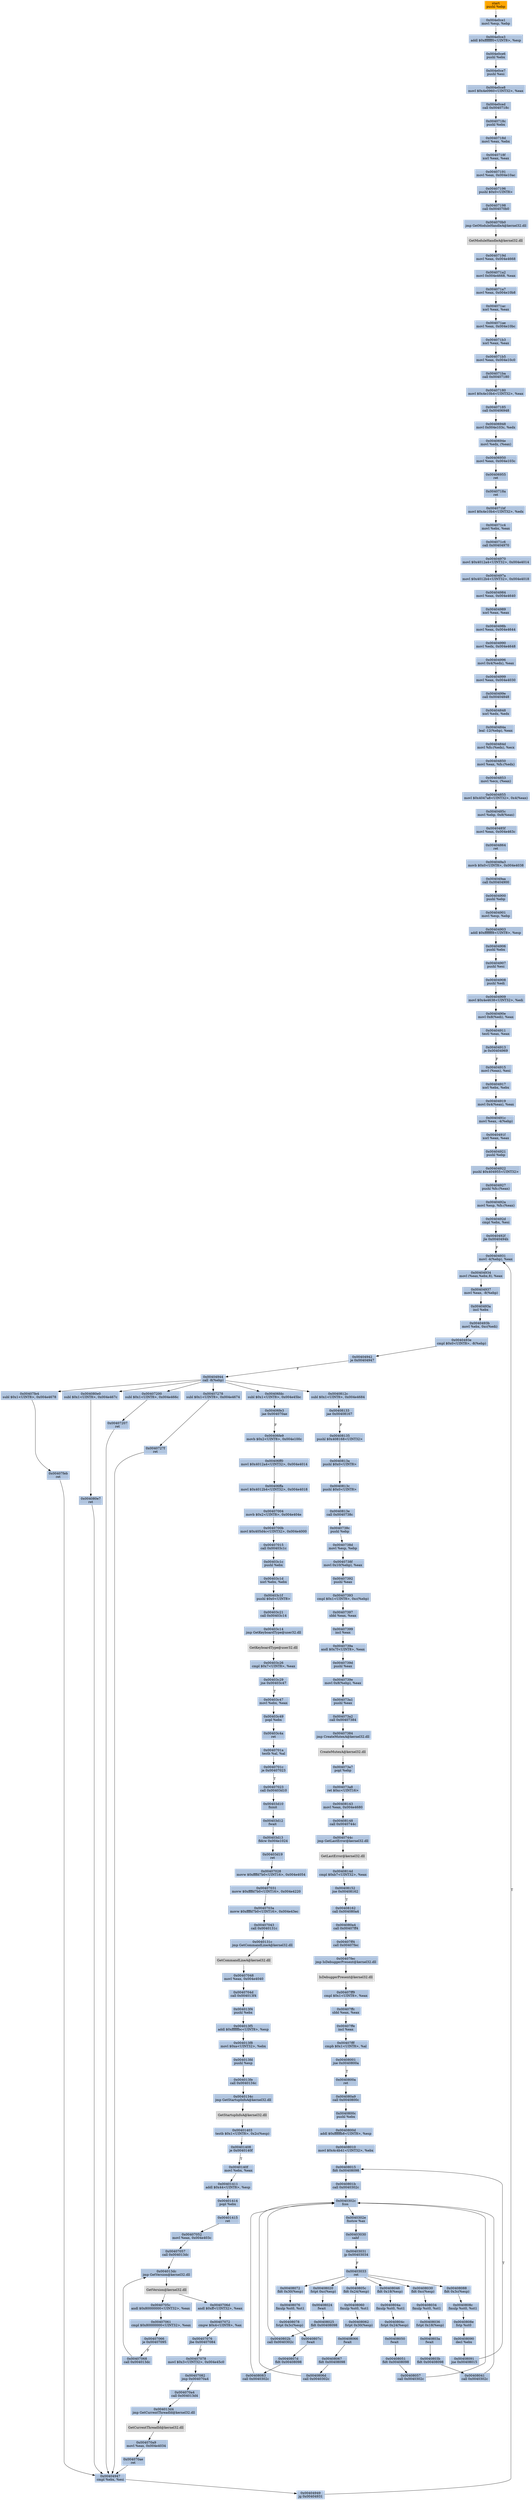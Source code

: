 digraph G {
node[shape=rectangle,style=filled,fillcolor=lightsteelblue,color=lightsteelblue]
bgcolor="transparent"
a0x004e0ce0pushl_ebp[label="start\npushl %ebp",fillcolor="orange",color="lightgrey"];
a0x004e0ce1movl_esp_ebp[label="0x004e0ce1\nmovl %esp, %ebp"];
a0x004e0ce3addl_0xfffffff0UINT8_esp[label="0x004e0ce3\naddl $0xfffffff0<UINT8>, %esp"];
a0x004e0ce6pushl_ebx[label="0x004e0ce6\npushl %ebx"];
a0x004e0ce7pushl_esi[label="0x004e0ce7\npushl %esi"];
a0x004e0ce8movl_0x4e0960UINT32_eax[label="0x004e0ce8\nmovl $0x4e0960<UINT32>, %eax"];
a0x004e0cedcall_0x0040718c[label="0x004e0ced\ncall 0x0040718c"];
a0x0040718cpushl_ebx[label="0x0040718c\npushl %ebx"];
a0x0040718dmovl_eax_ebx[label="0x0040718d\nmovl %eax, %ebx"];
a0x0040718fxorl_eax_eax[label="0x0040718f\nxorl %eax, %eax"];
a0x00407191movl_eax_0x004e10ac[label="0x00407191\nmovl %eax, 0x004e10ac"];
a0x00407196pushl_0x0UINT8[label="0x00407196\npushl $0x0<UINT8>"];
a0x00407198call_0x004070b0[label="0x00407198\ncall 0x004070b0"];
a0x004070b0jmp_GetModuleHandleA_kernel32_dll[label="0x004070b0\njmp GetModuleHandleA@kernel32.dll"];
GetModuleHandleA_kernel32_dll[label="GetModuleHandleA@kernel32.dll",fillcolor="lightgrey",color="lightgrey"];
a0x0040719dmovl_eax_0x004e4668[label="0x0040719d\nmovl %eax, 0x004e4668"];
a0x004071a2movl_0x004e4668_eax[label="0x004071a2\nmovl 0x004e4668, %eax"];
a0x004071a7movl_eax_0x004e10b8[label="0x004071a7\nmovl %eax, 0x004e10b8"];
a0x004071acxorl_eax_eax[label="0x004071ac\nxorl %eax, %eax"];
a0x004071aemovl_eax_0x004e10bc[label="0x004071ae\nmovl %eax, 0x004e10bc"];
a0x004071b3xorl_eax_eax[label="0x004071b3\nxorl %eax, %eax"];
a0x004071b5movl_eax_0x004e10c0[label="0x004071b5\nmovl %eax, 0x004e10c0"];
a0x004071bacall_0x00407180[label="0x004071ba\ncall 0x00407180"];
a0x00407180movl_0x4e10b4UINT32_eax[label="0x00407180\nmovl $0x4e10b4<UINT32>, %eax"];
a0x00407185call_0x00406948[label="0x00407185\ncall 0x00406948"];
a0x00406948movl_0x004e103c_edx[label="0x00406948\nmovl 0x004e103c, %edx"];
a0x0040694emovl_edx_eax_[label="0x0040694e\nmovl %edx, (%eax)"];
a0x00406950movl_eax_0x004e103c[label="0x00406950\nmovl %eax, 0x004e103c"];
a0x00406955ret[label="0x00406955\nret"];
a0x0040718aret[label="0x0040718a\nret"];
a0x004071bfmovl_0x4e10b4UINT32_edx[label="0x004071bf\nmovl $0x4e10b4<UINT32>, %edx"];
a0x004071c4movl_ebx_eax[label="0x004071c4\nmovl %ebx, %eax"];
a0x004071c6call_0x00404970[label="0x004071c6\ncall 0x00404970"];
a0x00404970movl_0x4012a4UINT32_0x004e4014[label="0x00404970\nmovl $0x4012a4<UINT32>, 0x004e4014"];
a0x0040497amovl_0x4012b4UINT32_0x004e4018[label="0x0040497a\nmovl $0x4012b4<UINT32>, 0x004e4018"];
a0x00404984movl_eax_0x004e4640[label="0x00404984\nmovl %eax, 0x004e4640"];
a0x00404989xorl_eax_eax[label="0x00404989\nxorl %eax, %eax"];
a0x0040498bmovl_eax_0x004e4644[label="0x0040498b\nmovl %eax, 0x004e4644"];
a0x00404990movl_edx_0x004e4648[label="0x00404990\nmovl %edx, 0x004e4648"];
a0x00404996movl_0x4edx__eax[label="0x00404996\nmovl 0x4(%edx), %eax"];
a0x00404999movl_eax_0x004e4030[label="0x00404999\nmovl %eax, 0x004e4030"];
a0x0040499ecall_0x00404848[label="0x0040499e\ncall 0x00404848"];
a0x00404848xorl_edx_edx[label="0x00404848\nxorl %edx, %edx"];
a0x0040484aleal__12ebp__eax[label="0x0040484a\nleal -12(%ebp), %eax"];
a0x0040484dmovl_fs_edx__ecx[label="0x0040484d\nmovl %fs:(%edx), %ecx"];
a0x00404850movl_eax_fs_edx_[label="0x00404850\nmovl %eax, %fs:(%edx)"];
a0x00404853movl_ecx_eax_[label="0x00404853\nmovl %ecx, (%eax)"];
a0x00404855movl_0x4047a8UINT32_0x4eax_[label="0x00404855\nmovl $0x4047a8<UINT32>, 0x4(%eax)"];
a0x0040485cmovl_ebp_0x8eax_[label="0x0040485c\nmovl %ebp, 0x8(%eax)"];
a0x0040485fmovl_eax_0x004e463c[label="0x0040485f\nmovl %eax, 0x004e463c"];
a0x00404864ret[label="0x00404864\nret"];
a0x004049a3movb_0x0UINT8_0x004e4038[label="0x004049a3\nmovb $0x0<UINT8>, 0x004e4038"];
a0x004049aacall_0x00404900[label="0x004049aa\ncall 0x00404900"];
a0x00404900pushl_ebp[label="0x00404900\npushl %ebp"];
a0x00404901movl_esp_ebp[label="0x00404901\nmovl %esp, %ebp"];
a0x00404903addl_0xfffffff8UINT8_esp[label="0x00404903\naddl $0xfffffff8<UINT8>, %esp"];
a0x00404906pushl_ebx[label="0x00404906\npushl %ebx"];
a0x00404907pushl_esi[label="0x00404907\npushl %esi"];
a0x00404908pushl_edi[label="0x00404908\npushl %edi"];
a0x00404909movl_0x4e4638UINT32_edi[label="0x00404909\nmovl $0x4e4638<UINT32>, %edi"];
a0x0040490emovl_0x8edi__eax[label="0x0040490e\nmovl 0x8(%edi), %eax"];
a0x00404911testl_eax_eax[label="0x00404911\ntestl %eax, %eax"];
a0x00404913je_0x00404969[label="0x00404913\nje 0x00404969"];
a0x00404915movl_eax__esi[label="0x00404915\nmovl (%eax), %esi"];
a0x00404917xorl_ebx_ebx[label="0x00404917\nxorl %ebx, %ebx"];
a0x00404919movl_0x4eax__eax[label="0x00404919\nmovl 0x4(%eax), %eax"];
a0x0040491cmovl_eax__4ebp_[label="0x0040491c\nmovl %eax, -4(%ebp)"];
a0x0040491fxorl_eax_eax[label="0x0040491f\nxorl %eax, %eax"];
a0x00404921pushl_ebp[label="0x00404921\npushl %ebp"];
a0x00404922pushl_0x404955UINT32[label="0x00404922\npushl $0x404955<UINT32>"];
a0x00404927pushl_fs_eax_[label="0x00404927\npushl %fs:(%eax)"];
a0x0040492amovl_esp_fs_eax_[label="0x0040492a\nmovl %esp, %fs:(%eax)"];
a0x0040492dcmpl_ebx_esi[label="0x0040492d\ncmpl %ebx, %esi"];
a0x0040492fjle_0x0040494b[label="0x0040492f\njle 0x0040494b"];
a0x00404931movl__4ebp__eax[label="0x00404931\nmovl -4(%ebp), %eax"];
a0x00404934movl_eaxebx8__eax[label="0x00404934\nmovl (%eax,%ebx,8), %eax"];
a0x00404937movl_eax__8ebp_[label="0x00404937\nmovl %eax, -8(%ebp)"];
a0x0040493aincl_ebx[label="0x0040493a\nincl %ebx"];
a0x0040493bmovl_ebx_0xcedi_[label="0x0040493b\nmovl %ebx, 0xc(%edi)"];
a0x0040493ecmpl_0x0UINT8__8ebp_[label="0x0040493e\ncmpl $0x0<UINT8>, -8(%ebp)"];
a0x00404942je_0x00404947[label="0x00404942\nje 0x00404947"];
a0x00404944call__8ebp_[label="0x00404944\ncall -8(%ebp)"];
a0x00407200subl_0x1UINT8_0x004e466c[label="0x00407200\nsubl $0x1<UINT8>, 0x004e466c"];
a0x00407207ret[label="0x00407207\nret"];
a0x00404947cmpl_ebx_esi[label="0x00404947\ncmpl %ebx, %esi"];
a0x00404949jg_0x00404931[label="0x00404949\njg 0x00404931"];
a0x00406fdcsubl_0x1UINT8_0x004e45bc[label="0x00406fdc\nsubl $0x1<UINT8>, 0x004e45bc"];
a0x00406fe3jae_0x004070ae[label="0x00406fe3\njae 0x004070ae"];
a0x00406fe9movb_0x2UINT8_0x004e100c[label="0x00406fe9\nmovb $0x2<UINT8>, 0x004e100c"];
a0x00406ff0movl_0x4012a4UINT32_0x004e4014[label="0x00406ff0\nmovl $0x4012a4<UINT32>, 0x004e4014"];
a0x00406ffamovl_0x4012b4UINT32_0x004e4018[label="0x00406ffa\nmovl $0x4012b4<UINT32>, 0x004e4018"];
a0x00407004movb_0x2UINT8_0x004e404e[label="0x00407004\nmovb $0x2<UINT8>, 0x004e404e"];
a0x0040700bmovl_0x405d4cUINT32_0x004e4000[label="0x0040700b\nmovl $0x405d4c<UINT32>, 0x004e4000"];
a0x00407015call_0x00403c1c[label="0x00407015\ncall 0x00403c1c"];
a0x00403c1cpushl_ebx[label="0x00403c1c\npushl %ebx"];
a0x00403c1dxorl_ebx_ebx[label="0x00403c1d\nxorl %ebx, %ebx"];
a0x00403c1fpushl_0x0UINT8[label="0x00403c1f\npushl $0x0<UINT8>"];
a0x00403c21call_0x00403c14[label="0x00403c21\ncall 0x00403c14"];
a0x00403c14jmp_GetKeyboardType_user32_dll[label="0x00403c14\njmp GetKeyboardType@user32.dll"];
GetKeyboardType_user32_dll[label="GetKeyboardType@user32.dll",fillcolor="lightgrey",color="lightgrey"];
a0x00403c26cmpl_0x7UINT8_eax[label="0x00403c26\ncmpl $0x7<UINT8>, %eax"];
a0x00403c29jne_0x00403c47[label="0x00403c29\njne 0x00403c47"];
a0x00403c47movl_ebx_eax[label="0x00403c47\nmovl %ebx, %eax"];
a0x00403c49popl_ebx[label="0x00403c49\npopl %ebx"];
a0x00403c4aret[label="0x00403c4a\nret"];
a0x0040701atestb_al_al[label="0x0040701a\ntestb %al, %al"];
a0x0040701cje_0x00407023[label="0x0040701c\nje 0x00407023"];
a0x00407023call_0x00403d10[label="0x00407023\ncall 0x00403d10"];
a0x00403d10fninit_[label="0x00403d10\nfninit "];
a0x00403d12fwait_[label="0x00403d12\nfwait "];
a0x00403d13fldcw_0x004e1024[label="0x00403d13\nfldcw 0x004e1024"];
a0x00403d19ret[label="0x00403d19\nret"];
a0x00407028movw_0xffffd7b0UINT16_0x004e4054[label="0x00407028\nmovw $0xffffd7b0<UINT16>, 0x004e4054"];
a0x00407031movw_0xffffd7b0UINT16_0x004e4220[label="0x00407031\nmovw $0xffffd7b0<UINT16>, 0x004e4220"];
a0x0040703amovw_0xffffd7b0UINT16_0x004e43ec[label="0x0040703a\nmovw $0xffffd7b0<UINT16>, 0x004e43ec"];
a0x00407043call_0x0040131c[label="0x00407043\ncall 0x0040131c"];
a0x0040131cjmp_GetCommandLineA_kernel32_dll[label="0x0040131c\njmp GetCommandLineA@kernel32.dll"];
GetCommandLineA_kernel32_dll[label="GetCommandLineA@kernel32.dll",fillcolor="lightgrey",color="lightgrey"];
a0x00407048movl_eax_0x004e4040[label="0x00407048\nmovl %eax, 0x004e4040"];
a0x0040704dcall_0x004013f4[label="0x0040704d\ncall 0x004013f4"];
a0x004013f4pushl_ebx[label="0x004013f4\npushl %ebx"];
a0x004013f5addl_0xffffffbcUINT8_esp[label="0x004013f5\naddl $0xffffffbc<UINT8>, %esp"];
a0x004013f8movl_0xaUINT32_ebx[label="0x004013f8\nmovl $0xa<UINT32>, %ebx"];
a0x004013fdpushl_esp[label="0x004013fd\npushl %esp"];
a0x004013fecall_0x0040134c[label="0x004013fe\ncall 0x0040134c"];
a0x0040134cjmp_GetStartupInfoA_kernel32_dll[label="0x0040134c\njmp GetStartupInfoA@kernel32.dll"];
GetStartupInfoA_kernel32_dll[label="GetStartupInfoA@kernel32.dll",fillcolor="lightgrey",color="lightgrey"];
a0x00401403testb_0x1UINT8_0x2cesp_[label="0x00401403\ntestb $0x1<UINT8>, 0x2c(%esp)"];
a0x00401408je_0x0040140f[label="0x00401408\nje 0x0040140f"];
a0x0040140fmovl_ebx_eax[label="0x0040140f\nmovl %ebx, %eax"];
a0x00401411addl_0x44UINT8_esp[label="0x00401411\naddl $0x44<UINT8>, %esp"];
a0x00401414popl_ebx[label="0x00401414\npopl %ebx"];
a0x00401415ret[label="0x00401415\nret"];
a0x00407052movl_eax_0x004e403c[label="0x00407052\nmovl %eax, 0x004e403c"];
a0x00407057call_0x004013dc[label="0x00407057\ncall 0x004013dc"];
a0x004013dcjmp_GetVersion_kernel32_dll[label="0x004013dc\njmp GetVersion@kernel32.dll"];
GetVersion_kernel32_dll[label="GetVersion@kernel32.dll",fillcolor="lightgrey",color="lightgrey"];
a0x0040705candl_0x80000000UINT32_eax[label="0x0040705c\nandl $0x80000000<UINT32>, %eax"];
a0x00407061cmpl_0x80000000UINT32_eax[label="0x00407061\ncmpl $0x80000000<UINT32>, %eax"];
a0x00407066je_0x00407095[label="0x00407066\nje 0x00407095"];
a0x00407068call_0x004013dc[label="0x00407068\ncall 0x004013dc"];
a0x0040706dandl_0xffUINT32_eax[label="0x0040706d\nandl $0xff<UINT32>, %eax"];
a0x00407072cmpw_0x4UINT8_ax[label="0x00407072\ncmpw $0x4<UINT8>, %ax"];
a0x00407076jbe_0x00407084[label="0x00407076\njbe 0x00407084"];
a0x00407078movl_0x3UINT32_0x004e45c0[label="0x00407078\nmovl $0x3<UINT32>, 0x004e45c0"];
a0x00407082jmp_0x004070a4[label="0x00407082\njmp 0x004070a4"];
a0x004070a4call_0x004013d4[label="0x004070a4\ncall 0x004013d4"];
a0x004013d4jmp_GetCurrentThreadId_kernel32_dll[label="0x004013d4\njmp GetCurrentThreadId@kernel32.dll"];
GetCurrentThreadId_kernel32_dll[label="GetCurrentThreadId@kernel32.dll",fillcolor="lightgrey",color="lightgrey"];
a0x004070a9movl_eax_0x004e4034[label="0x004070a9\nmovl %eax, 0x004e4034"];
a0x004070aeret[label="0x004070ae\nret"];
a0x00407278subl_0x1UINT8_0x004e4674[label="0x00407278\nsubl $0x1<UINT8>, 0x004e4674"];
a0x0040727fret[label="0x0040727f\nret"];
a0x00407fe4subl_0x1UINT8_0x004e4678[label="0x00407fe4\nsubl $0x1<UINT8>, 0x004e4678"];
a0x00407febret[label="0x00407feb\nret"];
a0x004080e0subl_0x1UINT8_0x004e467c[label="0x004080e0\nsubl $0x1<UINT8>, 0x004e467c"];
a0x004080e7ret[label="0x004080e7\nret"];
a0x0040812csubl_0x1UINT8_0x004e4684[label="0x0040812c\nsubl $0x1<UINT8>, 0x004e4684"];
a0x00408133jae_0x00408167[label="0x00408133\njae 0x00408167"];
a0x00408135pushl_0x408168UINT32[label="0x00408135\npushl $0x408168<UINT32>"];
a0x0040813apushl_0x0UINT8[label="0x0040813a\npushl $0x0<UINT8>"];
a0x0040813cpushl_0x0UINT8[label="0x0040813c\npushl $0x0<UINT8>"];
a0x0040813ecall_0x0040738c[label="0x0040813e\ncall 0x0040738c"];
a0x0040738cpushl_ebp[label="0x0040738c\npushl %ebp"];
a0x0040738dmovl_esp_ebp[label="0x0040738d\nmovl %esp, %ebp"];
a0x0040738fmovl_0x10ebp__eax[label="0x0040738f\nmovl 0x10(%ebp), %eax"];
a0x00407392pushl_eax[label="0x00407392\npushl %eax"];
a0x00407393cmpl_0x1UINT8_0xcebp_[label="0x00407393\ncmpl $0x1<UINT8>, 0xc(%ebp)"];
a0x00407397sbbl_eax_eax[label="0x00407397\nsbbl %eax, %eax"];
a0x00407399incl_eax[label="0x00407399\nincl %eax"];
a0x0040739aandl_0x7fUINT8_eax[label="0x0040739a\nandl $0x7f<UINT8>, %eax"];
a0x0040739dpushl_eax[label="0x0040739d\npushl %eax"];
a0x0040739emovl_0x8ebp__eax[label="0x0040739e\nmovl 0x8(%ebp), %eax"];
a0x004073a1pushl_eax[label="0x004073a1\npushl %eax"];
a0x004073a2call_0x00407384[label="0x004073a2\ncall 0x00407384"];
a0x00407384jmp_CreateMutexA_kernel32_dll[label="0x00407384\njmp CreateMutexA@kernel32.dll"];
CreateMutexA_kernel32_dll[label="CreateMutexA@kernel32.dll",fillcolor="lightgrey",color="lightgrey"];
a0x004073a7popl_ebp[label="0x004073a7\npopl %ebp"];
a0x004073a8ret_0xcUINT16[label="0x004073a8\nret $0xc<UINT16>"];
a0x00408143movl_eax_0x004e4680[label="0x00408143\nmovl %eax, 0x004e4680"];
a0x00408148call_0x0040744c[label="0x00408148\ncall 0x0040744c"];
a0x0040744cjmp_GetLastError_kernel32_dll[label="0x0040744c\njmp GetLastError@kernel32.dll"];
GetLastError_kernel32_dll[label="GetLastError@kernel32.dll",fillcolor="lightgrey",color="lightgrey"];
a0x0040814dcmpl_0xb7UINT32_eax[label="0x0040814d\ncmpl $0xb7<UINT32>, %eax"];
a0x00408152jne_0x00408162[label="0x00408152\njne 0x00408162"];
a0x00408162call_0x004080a4[label="0x00408162\ncall 0x004080a4"];
a0x004080a4call_0x00407ff4[label="0x004080a4\ncall 0x00407ff4"];
a0x00407ff4call_0x00407fec[label="0x00407ff4\ncall 0x00407fec"];
a0x00407fecjmp_IsDebuggerPresent_kernel32_dll[label="0x00407fec\njmp IsDebuggerPresent@kernel32.dll"];
IsDebuggerPresent_kernel32_dll[label="IsDebuggerPresent@kernel32.dll",fillcolor="lightgrey",color="lightgrey"];
a0x00407ff9cmpl_0x1UINT8_eax[label="0x00407ff9\ncmpl $0x1<UINT8>, %eax"];
a0x00407ffcsbbl_eax_eax[label="0x00407ffc\nsbbl %eax, %eax"];
a0x00407ffeincl_eax[label="0x00407ffe\nincl %eax"];
a0x00407fffcmpb_0x1UINT8_al[label="0x00407fff\ncmpb $0x1<UINT8>, %al"];
a0x00408001jne_0x0040800a[label="0x00408001\njne 0x0040800a"];
a0x0040800aret[label="0x0040800a\nret"];
a0x004080a9call_0x0040800c[label="0x004080a9\ncall 0x0040800c"];
a0x0040800cpushl_ebx[label="0x0040800c\npushl %ebx"];
a0x0040800daddl_0xffffffb8UINT8_esp[label="0x0040800d\naddl $0xffffffb8<UINT8>, %esp"];
a0x00408010movl_0x4c4b41UINT32_ebx[label="0x00408010\nmovl $0x4c4b41<UINT32>, %ebx"];
a0x00408015fldt_0x00408098[label="0x00408015\nfldt 0x00408098"];
a0x0040801bcall_0x0040302c[label="0x0040801b\ncall 0x0040302c"];
a0x0040302cfcos_[label="0x0040302c\nfcos "];
a0x0040302efnstsw_ax[label="0x0040302e\nfnstsw %ax"];
a0x00403030sahf_[label="0x00403030\nsahf "];
a0x00403031jp_0x00403034[label="0x00403031\njp 0x00403034"];
a0x00403033ret[label="0x00403033\nret"];
a0x00408020fstpt_0xcesp_[label="0x00408020\nfstpt 0xc(%esp)"];
a0x00408024fwait_[label="0x00408024\nfwait "];
a0x00408025fldt_0x00408098[label="0x00408025\nfldt 0x00408098"];
a0x0040802bcall_0x0040302c[label="0x0040802b\ncall 0x0040302c"];
a0x00408030fldt_0xcesp_[label="0x00408030\nfldt 0xc(%esp)"];
a0x00408034fmulp_st0_st1[label="0x00408034\nfmulp %st0, %st1"];
a0x00408036fstpt_0x18esp_[label="0x00408036\nfstpt 0x18(%esp)"];
a0x0040803afwait_[label="0x0040803a\nfwait "];
a0x0040803bfldt_0x00408098[label="0x0040803b\nfldt 0x00408098"];
a0x00408041call_0x0040302c[label="0x00408041\ncall 0x0040302c"];
a0x00408046fldt_0x18esp_[label="0x00408046\nfldt 0x18(%esp)"];
a0x0040804afmulp_st0_st1[label="0x0040804a\nfmulp %st0, %st1"];
a0x0040804cfstpt_0x24esp_[label="0x0040804c\nfstpt 0x24(%esp)"];
a0x00408050fwait_[label="0x00408050\nfwait "];
a0x00408051fldt_0x00408098[label="0x00408051\nfldt 0x00408098"];
a0x00408057call_0x0040302c[label="0x00408057\ncall 0x0040302c"];
a0x0040805cfldt_0x24esp_[label="0x0040805c\nfldt 0x24(%esp)"];
a0x00408060fmulp_st0_st1[label="0x00408060\nfmulp %st0, %st1"];
a0x00408062fstpt_0x30esp_[label="0x00408062\nfstpt 0x30(%esp)"];
a0x00408066fwait_[label="0x00408066\nfwait "];
a0x00408067fldt_0x00408098[label="0x00408067\nfldt 0x00408098"];
a0x0040806dcall_0x0040302c[label="0x0040806d\ncall 0x0040302c"];
a0x00408072fldt_0x30esp_[label="0x00408072\nfldt 0x30(%esp)"];
a0x00408076fmulp_st0_st1[label="0x00408076\nfmulp %st0, %st1"];
a0x00408078fstpt_0x3cesp_[label="0x00408078\nfstpt 0x3c(%esp)"];
a0x0040807cfwait_[label="0x0040807c\nfwait "];
a0x0040807dfldt_0x00408098[label="0x0040807d\nfldt 0x00408098"];
a0x00408083call_0x0040302c[label="0x00408083\ncall 0x0040302c"];
a0x00408088fldt_0x3cesp_[label="0x00408088\nfldt 0x3c(%esp)"];
a0x0040808cfmulp_st0_st1[label="0x0040808c\nfmulp %st0, %st1"];
a0x0040808efstp_st0[label="0x0040808e\nfstp %st0"];
a0x00408090decl_ebx[label="0x00408090\ndecl %ebx"];
a0x00408091jne_0x00408015[label="0x00408091\njne 0x00408015"];
a0x004e0ce0pushl_ebp -> a0x004e0ce1movl_esp_ebp [color="#000000"];
a0x004e0ce1movl_esp_ebp -> a0x004e0ce3addl_0xfffffff0UINT8_esp [color="#000000"];
a0x004e0ce3addl_0xfffffff0UINT8_esp -> a0x004e0ce6pushl_ebx [color="#000000"];
a0x004e0ce6pushl_ebx -> a0x004e0ce7pushl_esi [color="#000000"];
a0x004e0ce7pushl_esi -> a0x004e0ce8movl_0x4e0960UINT32_eax [color="#000000"];
a0x004e0ce8movl_0x4e0960UINT32_eax -> a0x004e0cedcall_0x0040718c [color="#000000"];
a0x004e0cedcall_0x0040718c -> a0x0040718cpushl_ebx [color="#000000"];
a0x0040718cpushl_ebx -> a0x0040718dmovl_eax_ebx [color="#000000"];
a0x0040718dmovl_eax_ebx -> a0x0040718fxorl_eax_eax [color="#000000"];
a0x0040718fxorl_eax_eax -> a0x00407191movl_eax_0x004e10ac [color="#000000"];
a0x00407191movl_eax_0x004e10ac -> a0x00407196pushl_0x0UINT8 [color="#000000"];
a0x00407196pushl_0x0UINT8 -> a0x00407198call_0x004070b0 [color="#000000"];
a0x00407198call_0x004070b0 -> a0x004070b0jmp_GetModuleHandleA_kernel32_dll [color="#000000"];
a0x004070b0jmp_GetModuleHandleA_kernel32_dll -> GetModuleHandleA_kernel32_dll [color="#000000"];
GetModuleHandleA_kernel32_dll -> a0x0040719dmovl_eax_0x004e4668 [color="#000000"];
a0x0040719dmovl_eax_0x004e4668 -> a0x004071a2movl_0x004e4668_eax [color="#000000"];
a0x004071a2movl_0x004e4668_eax -> a0x004071a7movl_eax_0x004e10b8 [color="#000000"];
a0x004071a7movl_eax_0x004e10b8 -> a0x004071acxorl_eax_eax [color="#000000"];
a0x004071acxorl_eax_eax -> a0x004071aemovl_eax_0x004e10bc [color="#000000"];
a0x004071aemovl_eax_0x004e10bc -> a0x004071b3xorl_eax_eax [color="#000000"];
a0x004071b3xorl_eax_eax -> a0x004071b5movl_eax_0x004e10c0 [color="#000000"];
a0x004071b5movl_eax_0x004e10c0 -> a0x004071bacall_0x00407180 [color="#000000"];
a0x004071bacall_0x00407180 -> a0x00407180movl_0x4e10b4UINT32_eax [color="#000000"];
a0x00407180movl_0x4e10b4UINT32_eax -> a0x00407185call_0x00406948 [color="#000000"];
a0x00407185call_0x00406948 -> a0x00406948movl_0x004e103c_edx [color="#000000"];
a0x00406948movl_0x004e103c_edx -> a0x0040694emovl_edx_eax_ [color="#000000"];
a0x0040694emovl_edx_eax_ -> a0x00406950movl_eax_0x004e103c [color="#000000"];
a0x00406950movl_eax_0x004e103c -> a0x00406955ret [color="#000000"];
a0x00406955ret -> a0x0040718aret [color="#000000"];
a0x0040718aret -> a0x004071bfmovl_0x4e10b4UINT32_edx [color="#000000"];
a0x004071bfmovl_0x4e10b4UINT32_edx -> a0x004071c4movl_ebx_eax [color="#000000"];
a0x004071c4movl_ebx_eax -> a0x004071c6call_0x00404970 [color="#000000"];
a0x004071c6call_0x00404970 -> a0x00404970movl_0x4012a4UINT32_0x004e4014 [color="#000000"];
a0x00404970movl_0x4012a4UINT32_0x004e4014 -> a0x0040497amovl_0x4012b4UINT32_0x004e4018 [color="#000000"];
a0x0040497amovl_0x4012b4UINT32_0x004e4018 -> a0x00404984movl_eax_0x004e4640 [color="#000000"];
a0x00404984movl_eax_0x004e4640 -> a0x00404989xorl_eax_eax [color="#000000"];
a0x00404989xorl_eax_eax -> a0x0040498bmovl_eax_0x004e4644 [color="#000000"];
a0x0040498bmovl_eax_0x004e4644 -> a0x00404990movl_edx_0x004e4648 [color="#000000"];
a0x00404990movl_edx_0x004e4648 -> a0x00404996movl_0x4edx__eax [color="#000000"];
a0x00404996movl_0x4edx__eax -> a0x00404999movl_eax_0x004e4030 [color="#000000"];
a0x00404999movl_eax_0x004e4030 -> a0x0040499ecall_0x00404848 [color="#000000"];
a0x0040499ecall_0x00404848 -> a0x00404848xorl_edx_edx [color="#000000"];
a0x00404848xorl_edx_edx -> a0x0040484aleal__12ebp__eax [color="#000000"];
a0x0040484aleal__12ebp__eax -> a0x0040484dmovl_fs_edx__ecx [color="#000000"];
a0x0040484dmovl_fs_edx__ecx -> a0x00404850movl_eax_fs_edx_ [color="#000000"];
a0x00404850movl_eax_fs_edx_ -> a0x00404853movl_ecx_eax_ [color="#000000"];
a0x00404853movl_ecx_eax_ -> a0x00404855movl_0x4047a8UINT32_0x4eax_ [color="#000000"];
a0x00404855movl_0x4047a8UINT32_0x4eax_ -> a0x0040485cmovl_ebp_0x8eax_ [color="#000000"];
a0x0040485cmovl_ebp_0x8eax_ -> a0x0040485fmovl_eax_0x004e463c [color="#000000"];
a0x0040485fmovl_eax_0x004e463c -> a0x00404864ret [color="#000000"];
a0x00404864ret -> a0x004049a3movb_0x0UINT8_0x004e4038 [color="#000000"];
a0x004049a3movb_0x0UINT8_0x004e4038 -> a0x004049aacall_0x00404900 [color="#000000"];
a0x004049aacall_0x00404900 -> a0x00404900pushl_ebp [color="#000000"];
a0x00404900pushl_ebp -> a0x00404901movl_esp_ebp [color="#000000"];
a0x00404901movl_esp_ebp -> a0x00404903addl_0xfffffff8UINT8_esp [color="#000000"];
a0x00404903addl_0xfffffff8UINT8_esp -> a0x00404906pushl_ebx [color="#000000"];
a0x00404906pushl_ebx -> a0x00404907pushl_esi [color="#000000"];
a0x00404907pushl_esi -> a0x00404908pushl_edi [color="#000000"];
a0x00404908pushl_edi -> a0x00404909movl_0x4e4638UINT32_edi [color="#000000"];
a0x00404909movl_0x4e4638UINT32_edi -> a0x0040490emovl_0x8edi__eax [color="#000000"];
a0x0040490emovl_0x8edi__eax -> a0x00404911testl_eax_eax [color="#000000"];
a0x00404911testl_eax_eax -> a0x00404913je_0x00404969 [color="#000000"];
a0x00404913je_0x00404969 -> a0x00404915movl_eax__esi [color="#000000",label="F"];
a0x00404915movl_eax__esi -> a0x00404917xorl_ebx_ebx [color="#000000"];
a0x00404917xorl_ebx_ebx -> a0x00404919movl_0x4eax__eax [color="#000000"];
a0x00404919movl_0x4eax__eax -> a0x0040491cmovl_eax__4ebp_ [color="#000000"];
a0x0040491cmovl_eax__4ebp_ -> a0x0040491fxorl_eax_eax [color="#000000"];
a0x0040491fxorl_eax_eax -> a0x00404921pushl_ebp [color="#000000"];
a0x00404921pushl_ebp -> a0x00404922pushl_0x404955UINT32 [color="#000000"];
a0x00404922pushl_0x404955UINT32 -> a0x00404927pushl_fs_eax_ [color="#000000"];
a0x00404927pushl_fs_eax_ -> a0x0040492amovl_esp_fs_eax_ [color="#000000"];
a0x0040492amovl_esp_fs_eax_ -> a0x0040492dcmpl_ebx_esi [color="#000000"];
a0x0040492dcmpl_ebx_esi -> a0x0040492fjle_0x0040494b [color="#000000"];
a0x0040492fjle_0x0040494b -> a0x00404931movl__4ebp__eax [color="#000000",label="F"];
a0x00404931movl__4ebp__eax -> a0x00404934movl_eaxebx8__eax [color="#000000"];
a0x00404934movl_eaxebx8__eax -> a0x00404937movl_eax__8ebp_ [color="#000000"];
a0x00404937movl_eax__8ebp_ -> a0x0040493aincl_ebx [color="#000000"];
a0x0040493aincl_ebx -> a0x0040493bmovl_ebx_0xcedi_ [color="#000000"];
a0x0040493bmovl_ebx_0xcedi_ -> a0x0040493ecmpl_0x0UINT8__8ebp_ [color="#000000"];
a0x0040493ecmpl_0x0UINT8__8ebp_ -> a0x00404942je_0x00404947 [color="#000000"];
a0x00404942je_0x00404947 -> a0x00404944call__8ebp_ [color="#000000",label="F"];
a0x00404944call__8ebp_ -> a0x00407200subl_0x1UINT8_0x004e466c [color="#000000"];
a0x00407200subl_0x1UINT8_0x004e466c -> a0x00407207ret [color="#000000"];
a0x00407207ret -> a0x00404947cmpl_ebx_esi [color="#000000"];
a0x00404947cmpl_ebx_esi -> a0x00404949jg_0x00404931 [color="#000000"];
a0x00404949jg_0x00404931 -> a0x00404931movl__4ebp__eax [color="#000000",label="T"];
a0x00404944call__8ebp_ -> a0x00406fdcsubl_0x1UINT8_0x004e45bc [color="#000000"];
a0x00406fdcsubl_0x1UINT8_0x004e45bc -> a0x00406fe3jae_0x004070ae [color="#000000"];
a0x00406fe3jae_0x004070ae -> a0x00406fe9movb_0x2UINT8_0x004e100c [color="#000000",label="F"];
a0x00406fe9movb_0x2UINT8_0x004e100c -> a0x00406ff0movl_0x4012a4UINT32_0x004e4014 [color="#000000"];
a0x00406ff0movl_0x4012a4UINT32_0x004e4014 -> a0x00406ffamovl_0x4012b4UINT32_0x004e4018 [color="#000000"];
a0x00406ffamovl_0x4012b4UINT32_0x004e4018 -> a0x00407004movb_0x2UINT8_0x004e404e [color="#000000"];
a0x00407004movb_0x2UINT8_0x004e404e -> a0x0040700bmovl_0x405d4cUINT32_0x004e4000 [color="#000000"];
a0x0040700bmovl_0x405d4cUINT32_0x004e4000 -> a0x00407015call_0x00403c1c [color="#000000"];
a0x00407015call_0x00403c1c -> a0x00403c1cpushl_ebx [color="#000000"];
a0x00403c1cpushl_ebx -> a0x00403c1dxorl_ebx_ebx [color="#000000"];
a0x00403c1dxorl_ebx_ebx -> a0x00403c1fpushl_0x0UINT8 [color="#000000"];
a0x00403c1fpushl_0x0UINT8 -> a0x00403c21call_0x00403c14 [color="#000000"];
a0x00403c21call_0x00403c14 -> a0x00403c14jmp_GetKeyboardType_user32_dll [color="#000000"];
a0x00403c14jmp_GetKeyboardType_user32_dll -> GetKeyboardType_user32_dll [color="#000000"];
GetKeyboardType_user32_dll -> a0x00403c26cmpl_0x7UINT8_eax [color="#000000"];
a0x00403c26cmpl_0x7UINT8_eax -> a0x00403c29jne_0x00403c47 [color="#000000"];
a0x00403c29jne_0x00403c47 -> a0x00403c47movl_ebx_eax [color="#000000",label="T"];
a0x00403c47movl_ebx_eax -> a0x00403c49popl_ebx [color="#000000"];
a0x00403c49popl_ebx -> a0x00403c4aret [color="#000000"];
a0x00403c4aret -> a0x0040701atestb_al_al [color="#000000"];
a0x0040701atestb_al_al -> a0x0040701cje_0x00407023 [color="#000000"];
a0x0040701cje_0x00407023 -> a0x00407023call_0x00403d10 [color="#000000",label="T"];
a0x00407023call_0x00403d10 -> a0x00403d10fninit_ [color="#000000"];
a0x00403d10fninit_ -> a0x00403d12fwait_ [color="#000000"];
a0x00403d12fwait_ -> a0x00403d13fldcw_0x004e1024 [color="#000000"];
a0x00403d13fldcw_0x004e1024 -> a0x00403d19ret [color="#000000"];
a0x00403d19ret -> a0x00407028movw_0xffffd7b0UINT16_0x004e4054 [color="#000000"];
a0x00407028movw_0xffffd7b0UINT16_0x004e4054 -> a0x00407031movw_0xffffd7b0UINT16_0x004e4220 [color="#000000"];
a0x00407031movw_0xffffd7b0UINT16_0x004e4220 -> a0x0040703amovw_0xffffd7b0UINT16_0x004e43ec [color="#000000"];
a0x0040703amovw_0xffffd7b0UINT16_0x004e43ec -> a0x00407043call_0x0040131c [color="#000000"];
a0x00407043call_0x0040131c -> a0x0040131cjmp_GetCommandLineA_kernel32_dll [color="#000000"];
a0x0040131cjmp_GetCommandLineA_kernel32_dll -> GetCommandLineA_kernel32_dll [color="#000000"];
GetCommandLineA_kernel32_dll -> a0x00407048movl_eax_0x004e4040 [color="#000000"];
a0x00407048movl_eax_0x004e4040 -> a0x0040704dcall_0x004013f4 [color="#000000"];
a0x0040704dcall_0x004013f4 -> a0x004013f4pushl_ebx [color="#000000"];
a0x004013f4pushl_ebx -> a0x004013f5addl_0xffffffbcUINT8_esp [color="#000000"];
a0x004013f5addl_0xffffffbcUINT8_esp -> a0x004013f8movl_0xaUINT32_ebx [color="#000000"];
a0x004013f8movl_0xaUINT32_ebx -> a0x004013fdpushl_esp [color="#000000"];
a0x004013fdpushl_esp -> a0x004013fecall_0x0040134c [color="#000000"];
a0x004013fecall_0x0040134c -> a0x0040134cjmp_GetStartupInfoA_kernel32_dll [color="#000000"];
a0x0040134cjmp_GetStartupInfoA_kernel32_dll -> GetStartupInfoA_kernel32_dll [color="#000000"];
GetStartupInfoA_kernel32_dll -> a0x00401403testb_0x1UINT8_0x2cesp_ [color="#000000"];
a0x00401403testb_0x1UINT8_0x2cesp_ -> a0x00401408je_0x0040140f [color="#000000"];
a0x00401408je_0x0040140f -> a0x0040140fmovl_ebx_eax [color="#000000",label="T"];
a0x0040140fmovl_ebx_eax -> a0x00401411addl_0x44UINT8_esp [color="#000000"];
a0x00401411addl_0x44UINT8_esp -> a0x00401414popl_ebx [color="#000000"];
a0x00401414popl_ebx -> a0x00401415ret [color="#000000"];
a0x00401415ret -> a0x00407052movl_eax_0x004e403c [color="#000000"];
a0x00407052movl_eax_0x004e403c -> a0x00407057call_0x004013dc [color="#000000"];
a0x00407057call_0x004013dc -> a0x004013dcjmp_GetVersion_kernel32_dll [color="#000000"];
a0x004013dcjmp_GetVersion_kernel32_dll -> GetVersion_kernel32_dll [color="#000000"];
GetVersion_kernel32_dll -> a0x0040705candl_0x80000000UINT32_eax [color="#000000"];
a0x0040705candl_0x80000000UINT32_eax -> a0x00407061cmpl_0x80000000UINT32_eax [color="#000000"];
a0x00407061cmpl_0x80000000UINT32_eax -> a0x00407066je_0x00407095 [color="#000000"];
a0x00407066je_0x00407095 -> a0x00407068call_0x004013dc [color="#000000",label="F"];
a0x00407068call_0x004013dc -> a0x004013dcjmp_GetVersion_kernel32_dll [color="#000000"];
GetVersion_kernel32_dll -> a0x0040706dandl_0xffUINT32_eax [color="#000000"];
a0x0040706dandl_0xffUINT32_eax -> a0x00407072cmpw_0x4UINT8_ax [color="#000000"];
a0x00407072cmpw_0x4UINT8_ax -> a0x00407076jbe_0x00407084 [color="#000000"];
a0x00407076jbe_0x00407084 -> a0x00407078movl_0x3UINT32_0x004e45c0 [color="#000000",label="F"];
a0x00407078movl_0x3UINT32_0x004e45c0 -> a0x00407082jmp_0x004070a4 [color="#000000"];
a0x00407082jmp_0x004070a4 -> a0x004070a4call_0x004013d4 [color="#000000"];
a0x004070a4call_0x004013d4 -> a0x004013d4jmp_GetCurrentThreadId_kernel32_dll [color="#000000"];
a0x004013d4jmp_GetCurrentThreadId_kernel32_dll -> GetCurrentThreadId_kernel32_dll [color="#000000"];
GetCurrentThreadId_kernel32_dll -> a0x004070a9movl_eax_0x004e4034 [color="#000000"];
a0x004070a9movl_eax_0x004e4034 -> a0x004070aeret [color="#000000"];
a0x004070aeret -> a0x00404947cmpl_ebx_esi [color="#000000"];
a0x00404944call__8ebp_ -> a0x00407278subl_0x1UINT8_0x004e4674 [color="#000000"];
a0x00407278subl_0x1UINT8_0x004e4674 -> a0x0040727fret [color="#000000"];
a0x0040727fret -> a0x00404947cmpl_ebx_esi [color="#000000"];
a0x00404944call__8ebp_ -> a0x00407fe4subl_0x1UINT8_0x004e4678 [color="#000000"];
a0x00407fe4subl_0x1UINT8_0x004e4678 -> a0x00407febret [color="#000000"];
a0x00407febret -> a0x00404947cmpl_ebx_esi [color="#000000"];
a0x00404944call__8ebp_ -> a0x004080e0subl_0x1UINT8_0x004e467c [color="#000000"];
a0x004080e0subl_0x1UINT8_0x004e467c -> a0x004080e7ret [color="#000000"];
a0x004080e7ret -> a0x00404947cmpl_ebx_esi [color="#000000"];
a0x00404944call__8ebp_ -> a0x0040812csubl_0x1UINT8_0x004e4684 [color="#000000"];
a0x0040812csubl_0x1UINT8_0x004e4684 -> a0x00408133jae_0x00408167 [color="#000000"];
a0x00408133jae_0x00408167 -> a0x00408135pushl_0x408168UINT32 [color="#000000",label="F"];
a0x00408135pushl_0x408168UINT32 -> a0x0040813apushl_0x0UINT8 [color="#000000"];
a0x0040813apushl_0x0UINT8 -> a0x0040813cpushl_0x0UINT8 [color="#000000"];
a0x0040813cpushl_0x0UINT8 -> a0x0040813ecall_0x0040738c [color="#000000"];
a0x0040813ecall_0x0040738c -> a0x0040738cpushl_ebp [color="#000000"];
a0x0040738cpushl_ebp -> a0x0040738dmovl_esp_ebp [color="#000000"];
a0x0040738dmovl_esp_ebp -> a0x0040738fmovl_0x10ebp__eax [color="#000000"];
a0x0040738fmovl_0x10ebp__eax -> a0x00407392pushl_eax [color="#000000"];
a0x00407392pushl_eax -> a0x00407393cmpl_0x1UINT8_0xcebp_ [color="#000000"];
a0x00407393cmpl_0x1UINT8_0xcebp_ -> a0x00407397sbbl_eax_eax [color="#000000"];
a0x00407397sbbl_eax_eax -> a0x00407399incl_eax [color="#000000"];
a0x00407399incl_eax -> a0x0040739aandl_0x7fUINT8_eax [color="#000000"];
a0x0040739aandl_0x7fUINT8_eax -> a0x0040739dpushl_eax [color="#000000"];
a0x0040739dpushl_eax -> a0x0040739emovl_0x8ebp__eax [color="#000000"];
a0x0040739emovl_0x8ebp__eax -> a0x004073a1pushl_eax [color="#000000"];
a0x004073a1pushl_eax -> a0x004073a2call_0x00407384 [color="#000000"];
a0x004073a2call_0x00407384 -> a0x00407384jmp_CreateMutexA_kernel32_dll [color="#000000"];
a0x00407384jmp_CreateMutexA_kernel32_dll -> CreateMutexA_kernel32_dll [color="#000000"];
CreateMutexA_kernel32_dll -> a0x004073a7popl_ebp [color="#000000"];
a0x004073a7popl_ebp -> a0x004073a8ret_0xcUINT16 [color="#000000"];
a0x004073a8ret_0xcUINT16 -> a0x00408143movl_eax_0x004e4680 [color="#000000"];
a0x00408143movl_eax_0x004e4680 -> a0x00408148call_0x0040744c [color="#000000"];
a0x00408148call_0x0040744c -> a0x0040744cjmp_GetLastError_kernel32_dll [color="#000000"];
a0x0040744cjmp_GetLastError_kernel32_dll -> GetLastError_kernel32_dll [color="#000000"];
GetLastError_kernel32_dll -> a0x0040814dcmpl_0xb7UINT32_eax [color="#000000"];
a0x0040814dcmpl_0xb7UINT32_eax -> a0x00408152jne_0x00408162 [color="#000000"];
a0x00408152jne_0x00408162 -> a0x00408162call_0x004080a4 [color="#000000",label="T"];
a0x00408162call_0x004080a4 -> a0x004080a4call_0x00407ff4 [color="#000000"];
a0x004080a4call_0x00407ff4 -> a0x00407ff4call_0x00407fec [color="#000000"];
a0x00407ff4call_0x00407fec -> a0x00407fecjmp_IsDebuggerPresent_kernel32_dll [color="#000000"];
a0x00407fecjmp_IsDebuggerPresent_kernel32_dll -> IsDebuggerPresent_kernel32_dll [color="#000000"];
IsDebuggerPresent_kernel32_dll -> a0x00407ff9cmpl_0x1UINT8_eax [color="#000000"];
a0x00407ff9cmpl_0x1UINT8_eax -> a0x00407ffcsbbl_eax_eax [color="#000000"];
a0x00407ffcsbbl_eax_eax -> a0x00407ffeincl_eax [color="#000000"];
a0x00407ffeincl_eax -> a0x00407fffcmpb_0x1UINT8_al [color="#000000"];
a0x00407fffcmpb_0x1UINT8_al -> a0x00408001jne_0x0040800a [color="#000000"];
a0x00408001jne_0x0040800a -> a0x0040800aret [color="#000000",label="T"];
a0x0040800aret -> a0x004080a9call_0x0040800c [color="#000000"];
a0x004080a9call_0x0040800c -> a0x0040800cpushl_ebx [color="#000000"];
a0x0040800cpushl_ebx -> a0x0040800daddl_0xffffffb8UINT8_esp [color="#000000"];
a0x0040800daddl_0xffffffb8UINT8_esp -> a0x00408010movl_0x4c4b41UINT32_ebx [color="#000000"];
a0x00408010movl_0x4c4b41UINT32_ebx -> a0x00408015fldt_0x00408098 [color="#000000"];
a0x00408015fldt_0x00408098 -> a0x0040801bcall_0x0040302c [color="#000000"];
a0x0040801bcall_0x0040302c -> a0x0040302cfcos_ [color="#000000"];
a0x0040302cfcos_ -> a0x0040302efnstsw_ax [color="#000000"];
a0x0040302efnstsw_ax -> a0x00403030sahf_ [color="#000000"];
a0x00403030sahf_ -> a0x00403031jp_0x00403034 [color="#000000"];
a0x00403031jp_0x00403034 -> a0x00403033ret [color="#000000",label="F"];
a0x00403033ret -> a0x00408020fstpt_0xcesp_ [color="#000000"];
a0x00408020fstpt_0xcesp_ -> a0x00408024fwait_ [color="#000000"];
a0x00408024fwait_ -> a0x00408025fldt_0x00408098 [color="#000000"];
a0x00408025fldt_0x00408098 -> a0x0040802bcall_0x0040302c [color="#000000"];
a0x0040802bcall_0x0040302c -> a0x0040302cfcos_ [color="#000000"];
a0x00403033ret -> a0x00408030fldt_0xcesp_ [color="#000000"];
a0x00408030fldt_0xcesp_ -> a0x00408034fmulp_st0_st1 [color="#000000"];
a0x00408034fmulp_st0_st1 -> a0x00408036fstpt_0x18esp_ [color="#000000"];
a0x00408036fstpt_0x18esp_ -> a0x0040803afwait_ [color="#000000"];
a0x0040803afwait_ -> a0x0040803bfldt_0x00408098 [color="#000000"];
a0x0040803bfldt_0x00408098 -> a0x00408041call_0x0040302c [color="#000000"];
a0x00408041call_0x0040302c -> a0x0040302cfcos_ [color="#000000"];
a0x00403033ret -> a0x00408046fldt_0x18esp_ [color="#000000"];
a0x00408046fldt_0x18esp_ -> a0x0040804afmulp_st0_st1 [color="#000000"];
a0x0040804afmulp_st0_st1 -> a0x0040804cfstpt_0x24esp_ [color="#000000"];
a0x0040804cfstpt_0x24esp_ -> a0x00408050fwait_ [color="#000000"];
a0x00408050fwait_ -> a0x00408051fldt_0x00408098 [color="#000000"];
a0x00408051fldt_0x00408098 -> a0x00408057call_0x0040302c [color="#000000"];
a0x00408057call_0x0040302c -> a0x0040302cfcos_ [color="#000000"];
a0x00403033ret -> a0x0040805cfldt_0x24esp_ [color="#000000"];
a0x0040805cfldt_0x24esp_ -> a0x00408060fmulp_st0_st1 [color="#000000"];
a0x00408060fmulp_st0_st1 -> a0x00408062fstpt_0x30esp_ [color="#000000"];
a0x00408062fstpt_0x30esp_ -> a0x00408066fwait_ [color="#000000"];
a0x00408066fwait_ -> a0x00408067fldt_0x00408098 [color="#000000"];
a0x00408067fldt_0x00408098 -> a0x0040806dcall_0x0040302c [color="#000000"];
a0x0040806dcall_0x0040302c -> a0x0040302cfcos_ [color="#000000"];
a0x00403033ret -> a0x00408072fldt_0x30esp_ [color="#000000"];
a0x00408072fldt_0x30esp_ -> a0x00408076fmulp_st0_st1 [color="#000000"];
a0x00408076fmulp_st0_st1 -> a0x00408078fstpt_0x3cesp_ [color="#000000"];
a0x00408078fstpt_0x3cesp_ -> a0x0040807cfwait_ [color="#000000"];
a0x0040807cfwait_ -> a0x0040807dfldt_0x00408098 [color="#000000"];
a0x0040807dfldt_0x00408098 -> a0x00408083call_0x0040302c [color="#000000"];
a0x00408083call_0x0040302c -> a0x0040302cfcos_ [color="#000000"];
a0x00403033ret -> a0x00408088fldt_0x3cesp_ [color="#000000"];
a0x00408088fldt_0x3cesp_ -> a0x0040808cfmulp_st0_st1 [color="#000000"];
a0x0040808cfmulp_st0_st1 -> a0x0040808efstp_st0 [color="#000000"];
a0x0040808efstp_st0 -> a0x00408090decl_ebx [color="#000000"];
a0x00408090decl_ebx -> a0x00408091jne_0x00408015 [color="#000000"];
a0x00408091jne_0x00408015 -> a0x00408015fldt_0x00408098 [color="#000000",label="T"];
}
